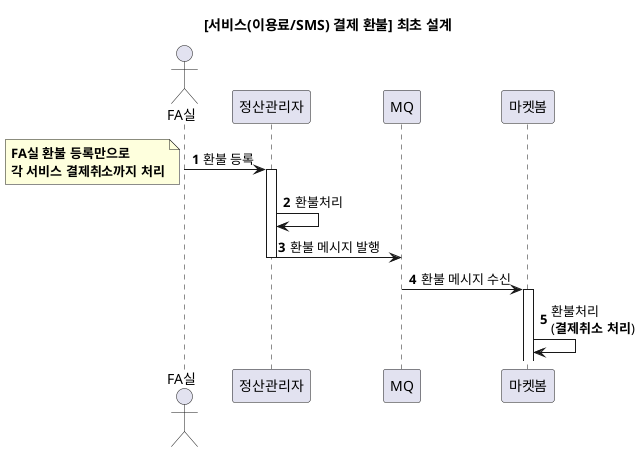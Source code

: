 @startuml

title [서비스(이용료/SMS) 결제 환불] 최초 설계
'https://plantuml.com/sequence-diagram
autonumber

actor FA실
participant 정산관리자
participant MQ
participant 마켓봄


FA실 -> 정산관리자: 환불 등록
note left : **FA실 환불 등록만으로**\n**각 서비스 결제취소까지 처리**

activate 정산관리자
정산관리자 -> 정산관리자: 환불처리
정산관리자 -> MQ: 환불 메시지 발행
deactivate 정산관리자

MQ -> 마켓봄: 환불 메시지 수신
activate 마켓봄
마켓봄 -> 마켓봄: 환불처리\n(**결제취소 처리**)
@enduml